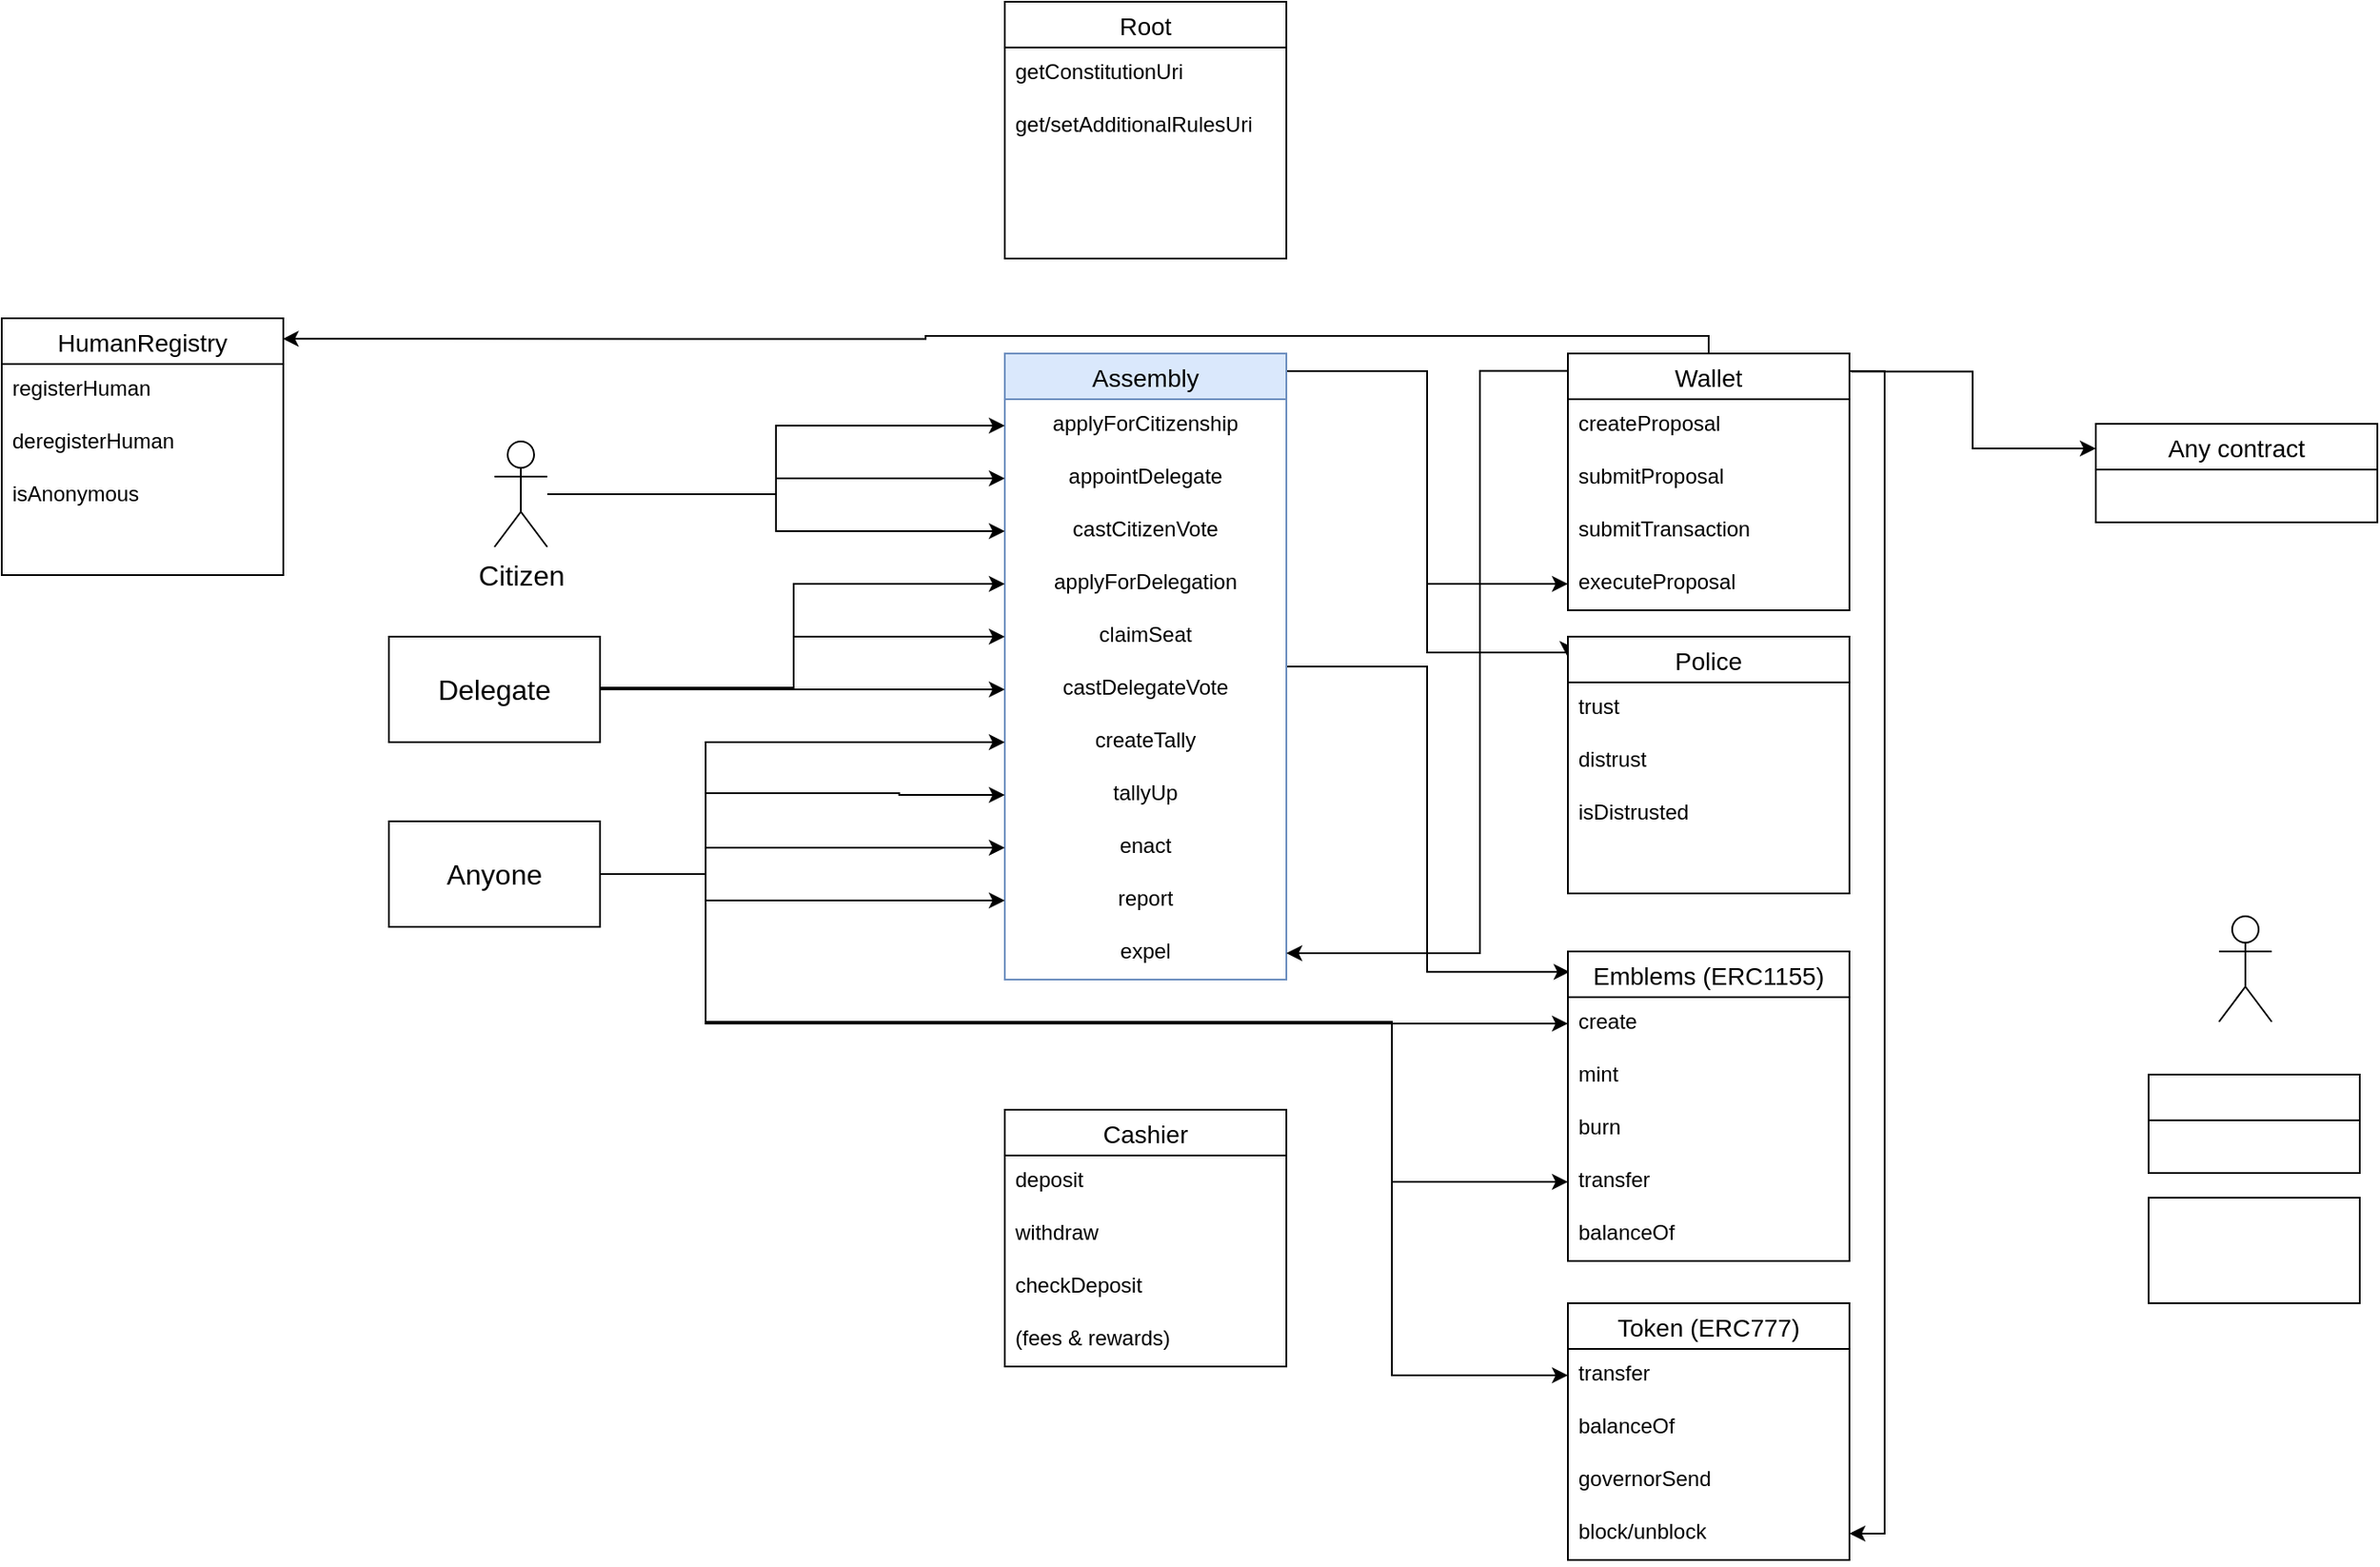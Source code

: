 <mxfile version="20.8.10" type="device"><diagram id="FZWs0D50muqssZFQOWXn" name="Page-1"><mxGraphModel dx="1602" dy="992" grid="1" gridSize="10" guides="1" tooltips="1" connect="1" arrows="1" fold="1" page="1" pageScale="1" pageWidth="850" pageHeight="1100" math="0" shadow="0"><root><mxCell id="0"/><mxCell id="1" parent="0"/><mxCell id="f9FmGbnFn8Hw3SHBhXen-53" style="edgeStyle=orthogonalEdgeStyle;rounded=0;orthogonalLoop=1;jettySize=auto;html=1;entryX=0;entryY=0.5;entryDx=0;entryDy=0;exitX=1.013;exitY=0.028;exitDx=0;exitDy=0;exitPerimeter=0;" parent="1" source="5tg1i-Ml_-WSI2OjYDL8-89" target="f9FmGbnFn8Hw3SHBhXen-11" edge="1"><mxGeometry relative="1" as="geometry"/></mxCell><mxCell id="f9FmGbnFn8Hw3SHBhXen-57" style="edgeStyle=orthogonalEdgeStyle;rounded=0;orthogonalLoop=1;jettySize=auto;html=1;entryX=-0.001;entryY=0.079;entryDx=0;entryDy=0;entryPerimeter=0;" parent="1" source="5tg1i-Ml_-WSI2OjYDL8-89" target="5tg1i-Ml_-WSI2OjYDL8-101" edge="1"><mxGeometry relative="1" as="geometry"><Array as="points"><mxPoint x="1050" y="240"/><mxPoint x="1050" y="400"/><mxPoint x="1130" y="400"/></Array></mxGeometry></mxCell><mxCell id="f9FmGbnFn8Hw3SHBhXen-58" style="edgeStyle=orthogonalEdgeStyle;rounded=0;orthogonalLoop=1;jettySize=auto;html=1;entryX=0.006;entryY=0.066;entryDx=0;entryDy=0;entryPerimeter=0;" parent="1" source="5tg1i-Ml_-WSI2OjYDL8-89" target="5tg1i-Ml_-WSI2OjYDL8-111" edge="1"><mxGeometry relative="1" as="geometry"/></mxCell><mxCell id="5tg1i-Ml_-WSI2OjYDL8-89" value="Assembly" style="swimlane;fontStyle=0;childLayout=stackLayout;horizontal=1;startSize=26;horizontalStack=0;resizeParent=1;resizeParentMax=0;resizeLast=0;collapsible=1;marginBottom=0;align=center;fontSize=14;fillColor=#dae8fc;strokeColor=#6c8ebf;rounded=0;" parent="1" vertex="1"><mxGeometry x="810" y="230" width="160" height="356" as="geometry"><mxRectangle x="780" y="230" width="100" height="30" as="alternateBounds"/></mxGeometry></mxCell><mxCell id="f9FmGbnFn8Hw3SHBhXen-21" value="applyForCitizenship" style="text;strokeColor=none;fillColor=none;spacingLeft=4;spacingRight=4;overflow=hidden;rotatable=0;points=[[0,0.5],[1,0.5]];portConstraint=eastwest;fontSize=12;rounded=0;align=center;" parent="5tg1i-Ml_-WSI2OjYDL8-89" vertex="1"><mxGeometry y="26" width="160" height="30" as="geometry"/></mxCell><mxCell id="f9FmGbnFn8Hw3SHBhXen-22" value="appointDelegate" style="text;strokeColor=none;fillColor=none;spacingLeft=4;spacingRight=4;overflow=hidden;rotatable=0;points=[[0,0.5],[1,0.5]];portConstraint=eastwest;fontSize=12;rounded=0;align=center;" parent="5tg1i-Ml_-WSI2OjYDL8-89" vertex="1"><mxGeometry y="56" width="160" height="30" as="geometry"/></mxCell><mxCell id="5tg1i-Ml_-WSI2OjYDL8-90" value="castCitizenVote" style="text;strokeColor=none;fillColor=none;spacingLeft=4;spacingRight=4;overflow=hidden;rotatable=0;points=[[0,0.5],[1,0.5]];portConstraint=eastwest;fontSize=12;rounded=0;align=center;" parent="5tg1i-Ml_-WSI2OjYDL8-89" vertex="1"><mxGeometry y="86" width="160" height="30" as="geometry"/></mxCell><mxCell id="f9FmGbnFn8Hw3SHBhXen-23" value="applyForDelegation" style="text;strokeColor=none;fillColor=none;spacingLeft=4;spacingRight=4;overflow=hidden;rotatable=0;points=[[0,0.5],[1,0.5]];portConstraint=eastwest;fontSize=12;rounded=0;align=center;" parent="5tg1i-Ml_-WSI2OjYDL8-89" vertex="1"><mxGeometry y="116" width="160" height="30" as="geometry"/></mxCell><mxCell id="f9FmGbnFn8Hw3SHBhXen-24" value="claimSeat" style="text;strokeColor=none;fillColor=none;spacingLeft=4;spacingRight=4;overflow=hidden;rotatable=0;points=[[0,0.5],[1,0.5]];portConstraint=eastwest;fontSize=12;rounded=0;align=center;" parent="5tg1i-Ml_-WSI2OjYDL8-89" vertex="1"><mxGeometry y="146" width="160" height="30" as="geometry"/></mxCell><mxCell id="5tg1i-Ml_-WSI2OjYDL8-91" value="castDelegateVote" style="text;strokeColor=none;fillColor=none;spacingLeft=4;spacingRight=4;overflow=hidden;rotatable=0;points=[[0,0.5],[1,0.5]];portConstraint=eastwest;fontSize=12;rounded=0;align=center;" parent="5tg1i-Ml_-WSI2OjYDL8-89" vertex="1"><mxGeometry y="176" width="160" height="30" as="geometry"/></mxCell><mxCell id="f9FmGbnFn8Hw3SHBhXen-25" value="createTally" style="text;strokeColor=none;fillColor=none;spacingLeft=4;spacingRight=4;overflow=hidden;rotatable=0;points=[[0,0.5],[1,0.5]];portConstraint=eastwest;fontSize=12;rounded=0;align=center;" parent="5tg1i-Ml_-WSI2OjYDL8-89" vertex="1"><mxGeometry y="206" width="160" height="30" as="geometry"/></mxCell><mxCell id="5tg1i-Ml_-WSI2OjYDL8-92" value="tallyUp" style="text;strokeColor=none;fillColor=none;spacingLeft=4;spacingRight=4;overflow=hidden;rotatable=0;points=[[0,0.5],[1,0.5]];portConstraint=eastwest;fontSize=12;rounded=0;align=center;" parent="5tg1i-Ml_-WSI2OjYDL8-89" vertex="1"><mxGeometry y="236" width="160" height="30" as="geometry"/></mxCell><mxCell id="f9FmGbnFn8Hw3SHBhXen-17" value="enact" style="text;strokeColor=none;fillColor=none;spacingLeft=4;spacingRight=4;overflow=hidden;rotatable=0;points=[[0,0.5],[1,0.5]];portConstraint=eastwest;fontSize=12;rounded=0;align=center;" parent="5tg1i-Ml_-WSI2OjYDL8-89" vertex="1"><mxGeometry y="266" width="160" height="30" as="geometry"/></mxCell><mxCell id="f9FmGbnFn8Hw3SHBhXen-19" value="report" style="text;strokeColor=none;fillColor=none;spacingLeft=4;spacingRight=4;overflow=hidden;rotatable=0;points=[[0,0.5],[1,0.5]];portConstraint=eastwest;fontSize=12;rounded=0;align=center;labelBorderColor=none;labelBackgroundColor=default;" parent="5tg1i-Ml_-WSI2OjYDL8-89" vertex="1"><mxGeometry y="296" width="160" height="30" as="geometry"/></mxCell><mxCell id="f9FmGbnFn8Hw3SHBhXen-20" value="expel" style="text;strokeColor=none;fillColor=none;spacingLeft=4;spacingRight=4;overflow=hidden;rotatable=0;points=[[0,0.5],[1,0.5]];portConstraint=eastwest;fontSize=12;rounded=0;align=center;" parent="5tg1i-Ml_-WSI2OjYDL8-89" vertex="1"><mxGeometry y="326" width="160" height="30" as="geometry"/></mxCell><mxCell id="5tg1i-Ml_-WSI2OjYDL8-93" value="HumanRegistry" style="swimlane;fontStyle=0;childLayout=stackLayout;horizontal=1;startSize=26;horizontalStack=0;resizeParent=1;resizeParentMax=0;resizeLast=0;collapsible=1;marginBottom=0;align=center;fontSize=14;rounded=0;" parent="1" vertex="1"><mxGeometry x="240" y="210" width="160" height="146" as="geometry"/></mxCell><mxCell id="5tg1i-Ml_-WSI2OjYDL8-100" value="registerHuman" style="text;strokeColor=none;fillColor=none;spacingLeft=4;spacingRight=4;overflow=hidden;rotatable=0;points=[[0,0.5],[1,0.5]];portConstraint=eastwest;fontSize=12;rounded=0;" parent="5tg1i-Ml_-WSI2OjYDL8-93" vertex="1"><mxGeometry y="26" width="160" height="30" as="geometry"/></mxCell><mxCell id="5tg1i-Ml_-WSI2OjYDL8-99" value="deregisterHuman" style="text;strokeColor=none;fillColor=none;spacingLeft=4;spacingRight=4;overflow=hidden;rotatable=0;points=[[0,0.5],[1,0.5]];portConstraint=eastwest;fontSize=12;rounded=0;" parent="5tg1i-Ml_-WSI2OjYDL8-93" vertex="1"><mxGeometry y="56" width="160" height="30" as="geometry"/></mxCell><mxCell id="5tg1i-Ml_-WSI2OjYDL8-98" value="isAnonymous" style="text;strokeColor=none;fillColor=none;spacingLeft=4;spacingRight=4;overflow=hidden;rotatable=0;points=[[0,0.5],[1,0.5]];portConstraint=eastwest;fontSize=12;rounded=0;" parent="5tg1i-Ml_-WSI2OjYDL8-93" vertex="1"><mxGeometry y="86" width="160" height="30" as="geometry"/></mxCell><mxCell id="5tg1i-Ml_-WSI2OjYDL8-97" style="text;strokeColor=none;fillColor=none;spacingLeft=4;spacingRight=4;overflow=hidden;rotatable=0;points=[[0,0.5],[1,0.5]];portConstraint=eastwest;fontSize=12;rounded=0;" parent="5tg1i-Ml_-WSI2OjYDL8-93" vertex="1"><mxGeometry y="116" width="160" height="30" as="geometry"/></mxCell><mxCell id="5tg1i-Ml_-WSI2OjYDL8-101" value="Police" style="swimlane;fontStyle=0;childLayout=stackLayout;horizontal=1;startSize=26;horizontalStack=0;resizeParent=1;resizeParentMax=0;resizeLast=0;collapsible=1;marginBottom=0;align=center;fontSize=14;rounded=0;" parent="1" vertex="1"><mxGeometry x="1130" y="391" width="160" height="146" as="geometry"/></mxCell><mxCell id="5tg1i-Ml_-WSI2OjYDL8-102" value="trust" style="text;strokeColor=none;fillColor=none;spacingLeft=4;spacingRight=4;overflow=hidden;rotatable=0;points=[[0,0.5],[1,0.5]];portConstraint=eastwest;fontSize=12;rounded=0;" parent="5tg1i-Ml_-WSI2OjYDL8-101" vertex="1"><mxGeometry y="26" width="160" height="30" as="geometry"/></mxCell><mxCell id="5tg1i-Ml_-WSI2OjYDL8-103" value="distrust" style="text;strokeColor=none;fillColor=none;spacingLeft=4;spacingRight=4;overflow=hidden;rotatable=0;points=[[0,0.5],[1,0.5]];portConstraint=eastwest;fontSize=12;rounded=0;" parent="5tg1i-Ml_-WSI2OjYDL8-101" vertex="1"><mxGeometry y="56" width="160" height="30" as="geometry"/></mxCell><mxCell id="5tg1i-Ml_-WSI2OjYDL8-104" value="isDistrusted" style="text;strokeColor=none;fillColor=none;spacingLeft=4;spacingRight=4;overflow=hidden;rotatable=0;points=[[0,0.5],[1,0.5]];portConstraint=eastwest;fontSize=12;rounded=0;" parent="5tg1i-Ml_-WSI2OjYDL8-101" vertex="1"><mxGeometry y="86" width="160" height="30" as="geometry"/></mxCell><mxCell id="5tg1i-Ml_-WSI2OjYDL8-105" style="text;strokeColor=none;fillColor=none;spacingLeft=4;spacingRight=4;overflow=hidden;rotatable=0;points=[[0,0.5],[1,0.5]];portConstraint=eastwest;fontSize=12;rounded=0;" parent="5tg1i-Ml_-WSI2OjYDL8-101" vertex="1"><mxGeometry y="116" width="160" height="30" as="geometry"/></mxCell><mxCell id="5tg1i-Ml_-WSI2OjYDL8-106" value="Cashier" style="swimlane;fontStyle=0;childLayout=stackLayout;horizontal=1;startSize=26;horizontalStack=0;resizeParent=1;resizeParentMax=0;resizeLast=0;collapsible=1;marginBottom=0;align=center;fontSize=14;rounded=0;" parent="1" vertex="1"><mxGeometry x="810" y="660" width="160" height="146" as="geometry"><mxRectangle x="1200" y="210" width="90" height="30" as="alternateBounds"/></mxGeometry></mxCell><mxCell id="5tg1i-Ml_-WSI2OjYDL8-107" value="deposit" style="text;strokeColor=none;fillColor=none;spacingLeft=4;spacingRight=4;overflow=hidden;rotatable=0;points=[[0,0.5],[1,0.5]];portConstraint=eastwest;fontSize=12;rounded=0;" parent="5tg1i-Ml_-WSI2OjYDL8-106" vertex="1"><mxGeometry y="26" width="160" height="30" as="geometry"/></mxCell><mxCell id="5tg1i-Ml_-WSI2OjYDL8-108" value="withdraw" style="text;strokeColor=none;fillColor=none;spacingLeft=4;spacingRight=4;overflow=hidden;rotatable=0;points=[[0,0.5],[1,0.5]];portConstraint=eastwest;fontSize=12;rounded=0;" parent="5tg1i-Ml_-WSI2OjYDL8-106" vertex="1"><mxGeometry y="56" width="160" height="30" as="geometry"/></mxCell><mxCell id="5tg1i-Ml_-WSI2OjYDL8-109" value="checkDeposit" style="text;strokeColor=none;fillColor=none;spacingLeft=4;spacingRight=4;overflow=hidden;rotatable=0;points=[[0,0.5],[1,0.5]];portConstraint=eastwest;fontSize=12;rounded=0;" parent="5tg1i-Ml_-WSI2OjYDL8-106" vertex="1"><mxGeometry y="86" width="160" height="30" as="geometry"/></mxCell><mxCell id="5tg1i-Ml_-WSI2OjYDL8-110" value="(fees &amp; rewards)" style="text;strokeColor=none;fillColor=none;spacingLeft=4;spacingRight=4;overflow=hidden;rotatable=0;points=[[0,0.5],[1,0.5]];portConstraint=eastwest;fontSize=12;rounded=0;" parent="5tg1i-Ml_-WSI2OjYDL8-106" vertex="1"><mxGeometry y="116" width="160" height="30" as="geometry"/></mxCell><mxCell id="5tg1i-Ml_-WSI2OjYDL8-111" value="Emblems (ERC1155)" style="swimlane;fontStyle=0;childLayout=stackLayout;horizontal=1;startSize=26;horizontalStack=0;resizeParent=1;resizeParentMax=0;resizeLast=0;collapsible=1;marginBottom=0;align=center;fontSize=14;rounded=0;" parent="1" vertex="1"><mxGeometry x="1130" y="570" width="160" height="176" as="geometry"><mxRectangle x="520" y="640" width="170" height="30" as="alternateBounds"/></mxGeometry></mxCell><mxCell id="5tg1i-Ml_-WSI2OjYDL8-112" value="create" style="text;strokeColor=none;fillColor=none;spacingLeft=4;spacingRight=4;overflow=hidden;rotatable=0;points=[[0,0.5],[1,0.5]];portConstraint=eastwest;fontSize=12;rounded=0;" parent="5tg1i-Ml_-WSI2OjYDL8-111" vertex="1"><mxGeometry y="26" width="160" height="30" as="geometry"/></mxCell><mxCell id="5tg1i-Ml_-WSI2OjYDL8-113" value="mint" style="text;strokeColor=none;fillColor=none;spacingLeft=4;spacingRight=4;overflow=hidden;rotatable=0;points=[[0,0.5],[1,0.5]];portConstraint=eastwest;fontSize=12;rounded=0;" parent="5tg1i-Ml_-WSI2OjYDL8-111" vertex="1"><mxGeometry y="56" width="160" height="30" as="geometry"/></mxCell><mxCell id="5tg1i-Ml_-WSI2OjYDL8-114" value="burn" style="text;strokeColor=none;fillColor=none;spacingLeft=4;spacingRight=4;overflow=hidden;rotatable=0;points=[[0,0.5],[1,0.5]];portConstraint=eastwest;fontSize=12;rounded=0;" parent="5tg1i-Ml_-WSI2OjYDL8-111" vertex="1"><mxGeometry y="86" width="160" height="30" as="geometry"/></mxCell><mxCell id="5tg1i-Ml_-WSI2OjYDL8-115" value="transfer" style="text;strokeColor=none;fillColor=none;spacingLeft=4;spacingRight=4;overflow=hidden;rotatable=0;points=[[0,0.5],[1,0.5]];portConstraint=eastwest;fontSize=12;rounded=0;" parent="5tg1i-Ml_-WSI2OjYDL8-111" vertex="1"><mxGeometry y="116" width="160" height="30" as="geometry"/></mxCell><mxCell id="f9FmGbnFn8Hw3SHBhXen-6" value="balanceOf" style="text;strokeColor=none;fillColor=none;spacingLeft=4;spacingRight=4;overflow=hidden;rotatable=0;points=[[0,0.5],[1,0.5]];portConstraint=eastwest;fontSize=12;rounded=0;" parent="5tg1i-Ml_-WSI2OjYDL8-111" vertex="1"><mxGeometry y="146" width="160" height="30" as="geometry"/></mxCell><mxCell id="5tg1i-Ml_-WSI2OjYDL8-116" value="Token (ERC777)" style="swimlane;fontStyle=0;childLayout=stackLayout;horizontal=1;startSize=26;horizontalStack=0;resizeParent=1;resizeParentMax=0;resizeLast=0;collapsible=1;marginBottom=0;align=center;fontSize=14;rounded=0;" parent="1" vertex="1"><mxGeometry x="1130" y="770" width="160" height="146" as="geometry"/></mxCell><mxCell id="5tg1i-Ml_-WSI2OjYDL8-117" value="transfer" style="text;strokeColor=none;fillColor=none;spacingLeft=4;spacingRight=4;overflow=hidden;rotatable=0;points=[[0,0.5],[1,0.5]];portConstraint=eastwest;fontSize=12;rounded=0;" parent="5tg1i-Ml_-WSI2OjYDL8-116" vertex="1"><mxGeometry y="26" width="160" height="30" as="geometry"/></mxCell><mxCell id="5tg1i-Ml_-WSI2OjYDL8-118" value="balanceOf" style="text;strokeColor=none;fillColor=none;spacingLeft=4;spacingRight=4;overflow=hidden;rotatable=0;points=[[0,0.5],[1,0.5]];portConstraint=eastwest;fontSize=12;rounded=0;" parent="5tg1i-Ml_-WSI2OjYDL8-116" vertex="1"><mxGeometry y="56" width="160" height="30" as="geometry"/></mxCell><mxCell id="5tg1i-Ml_-WSI2OjYDL8-119" value="governorSend" style="text;strokeColor=none;fillColor=none;spacingLeft=4;spacingRight=4;overflow=hidden;rotatable=0;points=[[0,0.5],[1,0.5]];portConstraint=eastwest;fontSize=12;rounded=0;" parent="5tg1i-Ml_-WSI2OjYDL8-116" vertex="1"><mxGeometry y="86" width="160" height="30" as="geometry"/></mxCell><mxCell id="5tg1i-Ml_-WSI2OjYDL8-120" value="block/unblock" style="text;strokeColor=none;fillColor=none;spacingLeft=4;spacingRight=4;overflow=hidden;rotatable=0;points=[[0,0.5],[1,0.5]];portConstraint=eastwest;fontSize=12;rounded=0;" parent="5tg1i-Ml_-WSI2OjYDL8-116" vertex="1"><mxGeometry y="116" width="160" height="30" as="geometry"/></mxCell><mxCell id="5tg1i-Ml_-WSI2OjYDL8-121" value="Root" style="swimlane;fontStyle=0;childLayout=stackLayout;horizontal=1;startSize=26;horizontalStack=0;resizeParent=1;resizeParentMax=0;resizeLast=0;collapsible=1;marginBottom=0;align=center;fontSize=14;rounded=0;" parent="1" vertex="1"><mxGeometry x="810" y="30" width="160" height="146" as="geometry"/></mxCell><mxCell id="5tg1i-Ml_-WSI2OjYDL8-122" value="getConstitutionUri" style="text;strokeColor=none;fillColor=none;spacingLeft=4;spacingRight=4;overflow=hidden;rotatable=0;points=[[0,0.5],[1,0.5]];portConstraint=eastwest;fontSize=12;rounded=0;" parent="5tg1i-Ml_-WSI2OjYDL8-121" vertex="1"><mxGeometry y="26" width="160" height="30" as="geometry"/></mxCell><mxCell id="5tg1i-Ml_-WSI2OjYDL8-123" value="get/setAdditionalRulesUri" style="text;strokeColor=none;fillColor=none;spacingLeft=4;spacingRight=4;overflow=hidden;rotatable=0;points=[[0,0.5],[1,0.5]];portConstraint=eastwest;fontSize=12;rounded=0;" parent="5tg1i-Ml_-WSI2OjYDL8-121" vertex="1"><mxGeometry y="56" width="160" height="30" as="geometry"/></mxCell><mxCell id="5tg1i-Ml_-WSI2OjYDL8-124" style="text;strokeColor=none;fillColor=none;spacingLeft=4;spacingRight=4;overflow=hidden;rotatable=0;points=[[0,0.5],[1,0.5]];portConstraint=eastwest;fontSize=12;rounded=0;" parent="5tg1i-Ml_-WSI2OjYDL8-121" vertex="1"><mxGeometry y="86" width="160" height="30" as="geometry"/></mxCell><mxCell id="5tg1i-Ml_-WSI2OjYDL8-125" style="text;strokeColor=none;fillColor=none;spacingLeft=4;spacingRight=4;overflow=hidden;rotatable=0;points=[[0,0.5],[1,0.5]];portConstraint=eastwest;fontSize=12;rounded=0;" parent="5tg1i-Ml_-WSI2OjYDL8-121" vertex="1"><mxGeometry y="116" width="160" height="30" as="geometry"/></mxCell><mxCell id="f9FmGbnFn8Hw3SHBhXen-28" style="edgeStyle=orthogonalEdgeStyle;rounded=0;orthogonalLoop=1;jettySize=auto;html=1;entryX=0;entryY=0.5;entryDx=0;entryDy=0;" parent="1" source="5tg1i-Ml_-WSI2OjYDL8-126" target="f9FmGbnFn8Hw3SHBhXen-22" edge="1"><mxGeometry relative="1" as="geometry"/></mxCell><mxCell id="f9FmGbnFn8Hw3SHBhXen-29" style="edgeStyle=orthogonalEdgeStyle;rounded=0;orthogonalLoop=1;jettySize=auto;html=1;entryX=0;entryY=0.5;entryDx=0;entryDy=0;" parent="1" source="5tg1i-Ml_-WSI2OjYDL8-126" target="f9FmGbnFn8Hw3SHBhXen-21" edge="1"><mxGeometry relative="1" as="geometry"/></mxCell><mxCell id="f9FmGbnFn8Hw3SHBhXen-49" style="edgeStyle=orthogonalEdgeStyle;rounded=0;orthogonalLoop=1;jettySize=auto;html=1;entryX=0;entryY=0.5;entryDx=0;entryDy=0;" parent="1" source="5tg1i-Ml_-WSI2OjYDL8-126" target="5tg1i-Ml_-WSI2OjYDL8-90" edge="1"><mxGeometry relative="1" as="geometry"/></mxCell><mxCell id="5tg1i-Ml_-WSI2OjYDL8-126" value="Citizen" style="shape=umlActor;verticalLabelPosition=bottom;verticalAlign=top;html=1;outlineConnect=0;fontSize=16;" parent="1" vertex="1"><mxGeometry x="520" y="280" width="30" height="60" as="geometry"/></mxCell><mxCell id="f9FmGbnFn8Hw3SHBhXen-31" style="edgeStyle=orthogonalEdgeStyle;rounded=0;orthogonalLoop=1;jettySize=auto;html=1;entryX=0;entryY=0.5;entryDx=0;entryDy=0;" parent="1" source="5tg1i-Ml_-WSI2OjYDL8-127" target="5tg1i-Ml_-WSI2OjYDL8-91" edge="1"><mxGeometry relative="1" as="geometry"><Array as="points"><mxPoint x="740" y="421"/><mxPoint x="740" y="421"/></Array></mxGeometry></mxCell><mxCell id="f9FmGbnFn8Hw3SHBhXen-50" style="edgeStyle=orthogonalEdgeStyle;rounded=0;orthogonalLoop=1;jettySize=auto;html=1;" parent="1" source="5tg1i-Ml_-WSI2OjYDL8-127" target="f9FmGbnFn8Hw3SHBhXen-23" edge="1"><mxGeometry relative="1" as="geometry"><Array as="points"><mxPoint x="690" y="421"/><mxPoint x="690" y="361"/></Array></mxGeometry></mxCell><mxCell id="f9FmGbnFn8Hw3SHBhXen-51" style="edgeStyle=orthogonalEdgeStyle;rounded=0;orthogonalLoop=1;jettySize=auto;html=1;" parent="1" source="5tg1i-Ml_-WSI2OjYDL8-127" target="f9FmGbnFn8Hw3SHBhXen-24" edge="1"><mxGeometry relative="1" as="geometry"><Array as="points"><mxPoint x="690" y="420"/><mxPoint x="690" y="391"/></Array></mxGeometry></mxCell><mxCell id="5tg1i-Ml_-WSI2OjYDL8-127" value="Delegate" style="rounded=0;whiteSpace=wrap;html=1;fontSize=16;" parent="1" vertex="1"><mxGeometry x="460" y="391" width="120" height="60" as="geometry"/></mxCell><mxCell id="f9FmGbnFn8Hw3SHBhXen-35" style="edgeStyle=orthogonalEdgeStyle;rounded=0;orthogonalLoop=1;jettySize=auto;html=1;" parent="1" source="5tg1i-Ml_-WSI2OjYDL8-130" target="5tg1i-Ml_-WSI2OjYDL8-92" edge="1"><mxGeometry relative="1" as="geometry"><Array as="points"><mxPoint x="640" y="526"/><mxPoint x="640" y="480"/><mxPoint x="750" y="480"/><mxPoint x="750" y="481"/></Array></mxGeometry></mxCell><mxCell id="f9FmGbnFn8Hw3SHBhXen-36" style="edgeStyle=orthogonalEdgeStyle;rounded=0;orthogonalLoop=1;jettySize=auto;html=1;entryX=0;entryY=0.5;entryDx=0;entryDy=0;" parent="1" source="5tg1i-Ml_-WSI2OjYDL8-130" target="f9FmGbnFn8Hw3SHBhXen-17" edge="1"><mxGeometry relative="1" as="geometry"><Array as="points"><mxPoint x="640" y="526"/><mxPoint x="640" y="511"/></Array></mxGeometry></mxCell><mxCell id="f9FmGbnFn8Hw3SHBhXen-37" style="edgeStyle=orthogonalEdgeStyle;rounded=0;orthogonalLoop=1;jettySize=auto;html=1;entryX=0;entryY=0.5;entryDx=0;entryDy=0;" parent="1" source="5tg1i-Ml_-WSI2OjYDL8-130" target="f9FmGbnFn8Hw3SHBhXen-19" edge="1"><mxGeometry relative="1" as="geometry"><Array as="points"><mxPoint x="640" y="526"/><mxPoint x="640" y="541"/></Array></mxGeometry></mxCell><mxCell id="f9FmGbnFn8Hw3SHBhXen-52" style="edgeStyle=orthogonalEdgeStyle;rounded=0;orthogonalLoop=1;jettySize=auto;html=1;entryX=0;entryY=0.5;entryDx=0;entryDy=0;" parent="1" source="5tg1i-Ml_-WSI2OjYDL8-130" target="f9FmGbnFn8Hw3SHBhXen-25" edge="1"><mxGeometry relative="1" as="geometry"><Array as="points"><mxPoint x="640" y="526"/><mxPoint x="640" y="451"/></Array></mxGeometry></mxCell><mxCell id="f9FmGbnFn8Hw3SHBhXen-60" style="edgeStyle=orthogonalEdgeStyle;rounded=0;orthogonalLoop=1;jettySize=auto;html=1;" parent="1" source="5tg1i-Ml_-WSI2OjYDL8-130" target="5tg1i-Ml_-WSI2OjYDL8-112" edge="1"><mxGeometry relative="1" as="geometry"><Array as="points"><mxPoint x="640" y="526"/><mxPoint x="640" y="611"/></Array></mxGeometry></mxCell><mxCell id="f9FmGbnFn8Hw3SHBhXen-66" style="edgeStyle=orthogonalEdgeStyle;rounded=0;orthogonalLoop=1;jettySize=auto;html=1;entryX=0;entryY=0.5;entryDx=0;entryDy=0;" parent="1" source="5tg1i-Ml_-WSI2OjYDL8-130" target="5tg1i-Ml_-WSI2OjYDL8-115" edge="1"><mxGeometry relative="1" as="geometry"><Array as="points"><mxPoint x="640" y="526"/><mxPoint x="640" y="610"/><mxPoint x="1030" y="610"/><mxPoint x="1030" y="701"/></Array></mxGeometry></mxCell><mxCell id="f9FmGbnFn8Hw3SHBhXen-67" style="edgeStyle=orthogonalEdgeStyle;rounded=0;orthogonalLoop=1;jettySize=auto;html=1;entryX=0;entryY=0.5;entryDx=0;entryDy=0;" parent="1" source="5tg1i-Ml_-WSI2OjYDL8-130" target="5tg1i-Ml_-WSI2OjYDL8-117" edge="1"><mxGeometry relative="1" as="geometry"><Array as="points"><mxPoint x="640" y="526"/><mxPoint x="640" y="610"/><mxPoint x="1030" y="610"/><mxPoint x="1030" y="811"/></Array></mxGeometry></mxCell><mxCell id="5tg1i-Ml_-WSI2OjYDL8-130" value="Anyone" style="rounded=0;whiteSpace=wrap;html=1;fontSize=16;" parent="1" vertex="1"><mxGeometry x="460" y="496" width="120" height="60" as="geometry"/></mxCell><mxCell id="f9FmGbnFn8Hw3SHBhXen-68" style="edgeStyle=orthogonalEdgeStyle;rounded=0;orthogonalLoop=1;jettySize=auto;html=1;entryX=1;entryY=0.5;entryDx=0;entryDy=0;" parent="1" source="f9FmGbnFn8Hw3SHBhXen-7" target="5tg1i-Ml_-WSI2OjYDL8-120" edge="1"><mxGeometry relative="1" as="geometry"><Array as="points"><mxPoint x="1310" y="240"/><mxPoint x="1310" y="901"/></Array></mxGeometry></mxCell><mxCell id="f9FmGbnFn8Hw3SHBhXen-69" style="edgeStyle=orthogonalEdgeStyle;rounded=0;orthogonalLoop=1;jettySize=auto;html=1;entryX=0;entryY=0.25;entryDx=0;entryDy=0;exitX=1.007;exitY=0.07;exitDx=0;exitDy=0;exitPerimeter=0;" parent="1" source="f9FmGbnFn8Hw3SHBhXen-7" target="f9FmGbnFn8Hw3SHBhXen-42" edge="1"><mxGeometry relative="1" as="geometry"/></mxCell><mxCell id="f9FmGbnFn8Hw3SHBhXen-70" style="edgeStyle=orthogonalEdgeStyle;rounded=0;orthogonalLoop=1;jettySize=auto;html=1;entryX=0.998;entryY=0.08;entryDx=0;entryDy=0;entryPerimeter=0;" parent="1" source="f9FmGbnFn8Hw3SHBhXen-7" target="5tg1i-Ml_-WSI2OjYDL8-93" edge="1"><mxGeometry relative="1" as="geometry"><Array as="points"><mxPoint x="1210" y="220"/><mxPoint x="765" y="220"/><mxPoint x="765" y="222"/></Array></mxGeometry></mxCell><mxCell id="f9FmGbnFn8Hw3SHBhXen-7" value="Wallet" style="swimlane;fontStyle=0;childLayout=stackLayout;horizontal=1;startSize=26;horizontalStack=0;resizeParent=1;resizeParentMax=0;resizeLast=0;collapsible=1;marginBottom=0;align=center;fontSize=14;rounded=0;" parent="1" vertex="1"><mxGeometry x="1130" y="230" width="160" height="146" as="geometry"/></mxCell><mxCell id="f9FmGbnFn8Hw3SHBhXen-8" value="createProposal" style="text;strokeColor=none;fillColor=none;spacingLeft=4;spacingRight=4;overflow=hidden;rotatable=0;points=[[0,0.5],[1,0.5]];portConstraint=eastwest;fontSize=12;rounded=0;" parent="f9FmGbnFn8Hw3SHBhXen-7" vertex="1"><mxGeometry y="26" width="160" height="30" as="geometry"/></mxCell><mxCell id="f9FmGbnFn8Hw3SHBhXen-9" value="submitProposal" style="text;strokeColor=none;fillColor=none;spacingLeft=4;spacingRight=4;overflow=hidden;rotatable=0;points=[[0,0.5],[1,0.5]];portConstraint=eastwest;fontSize=12;rounded=0;" parent="f9FmGbnFn8Hw3SHBhXen-7" vertex="1"><mxGeometry y="56" width="160" height="30" as="geometry"/></mxCell><mxCell id="f9FmGbnFn8Hw3SHBhXen-10" value="submitTransaction" style="text;strokeColor=none;fillColor=none;spacingLeft=4;spacingRight=4;overflow=hidden;rotatable=0;points=[[0,0.5],[1,0.5]];portConstraint=eastwest;fontSize=12;rounded=0;" parent="f9FmGbnFn8Hw3SHBhXen-7" vertex="1"><mxGeometry y="86" width="160" height="30" as="geometry"/></mxCell><mxCell id="f9FmGbnFn8Hw3SHBhXen-11" value="executeProposal" style="text;strokeColor=none;fillColor=none;spacingLeft=4;spacingRight=4;overflow=hidden;rotatable=0;points=[[0,0.5],[1,0.5]];portConstraint=eastwest;fontSize=12;rounded=0;" parent="f9FmGbnFn8Hw3SHBhXen-7" vertex="1"><mxGeometry y="116" width="160" height="30" as="geometry"/></mxCell><mxCell id="f9FmGbnFn8Hw3SHBhXen-42" value="Any contract" style="swimlane;fontStyle=0;childLayout=stackLayout;horizontal=1;startSize=26;horizontalStack=0;resizeParent=1;resizeParentMax=0;resizeLast=0;collapsible=1;marginBottom=0;align=center;fontSize=14;rounded=0;" parent="1" vertex="1"><mxGeometry x="1430" y="270" width="160" height="56" as="geometry"/></mxCell><mxCell id="f9FmGbnFn8Hw3SHBhXen-54" style="edgeStyle=orthogonalEdgeStyle;rounded=0;orthogonalLoop=1;jettySize=auto;html=1;entryX=1;entryY=0.5;entryDx=0;entryDy=0;exitX=0;exitY=0.068;exitDx=0;exitDy=0;exitPerimeter=0;" parent="1" source="f9FmGbnFn8Hw3SHBhXen-7" target="f9FmGbnFn8Hw3SHBhXen-20" edge="1"><mxGeometry relative="1" as="geometry"><Array as="points"><mxPoint x="1080" y="240"/><mxPoint x="1080" y="571"/></Array></mxGeometry></mxCell><mxCell id="f9FmGbnFn8Hw3SHBhXen-61" value="" style="rounded=0;whiteSpace=wrap;html=1;fontSize=16;" parent="1" vertex="1"><mxGeometry x="1460" y="710" width="120" height="60" as="geometry"/></mxCell><mxCell id="f9FmGbnFn8Hw3SHBhXen-62" value="" style="shape=umlActor;verticalLabelPosition=bottom;verticalAlign=top;html=1;outlineConnect=0;fontSize=16;" parent="1" vertex="1"><mxGeometry x="1500" y="550" width="30" height="60" as="geometry"/></mxCell><mxCell id="f9FmGbnFn8Hw3SHBhXen-63" value="" style="swimlane;fontStyle=0;childLayout=stackLayout;horizontal=1;startSize=26;horizontalStack=0;resizeParent=1;resizeParentMax=0;resizeLast=0;collapsible=1;marginBottom=0;align=center;fontSize=14;rounded=0;" parent="1" vertex="1"><mxGeometry x="1460" y="640" width="120" height="56" as="geometry"/></mxCell></root></mxGraphModel></diagram></mxfile>